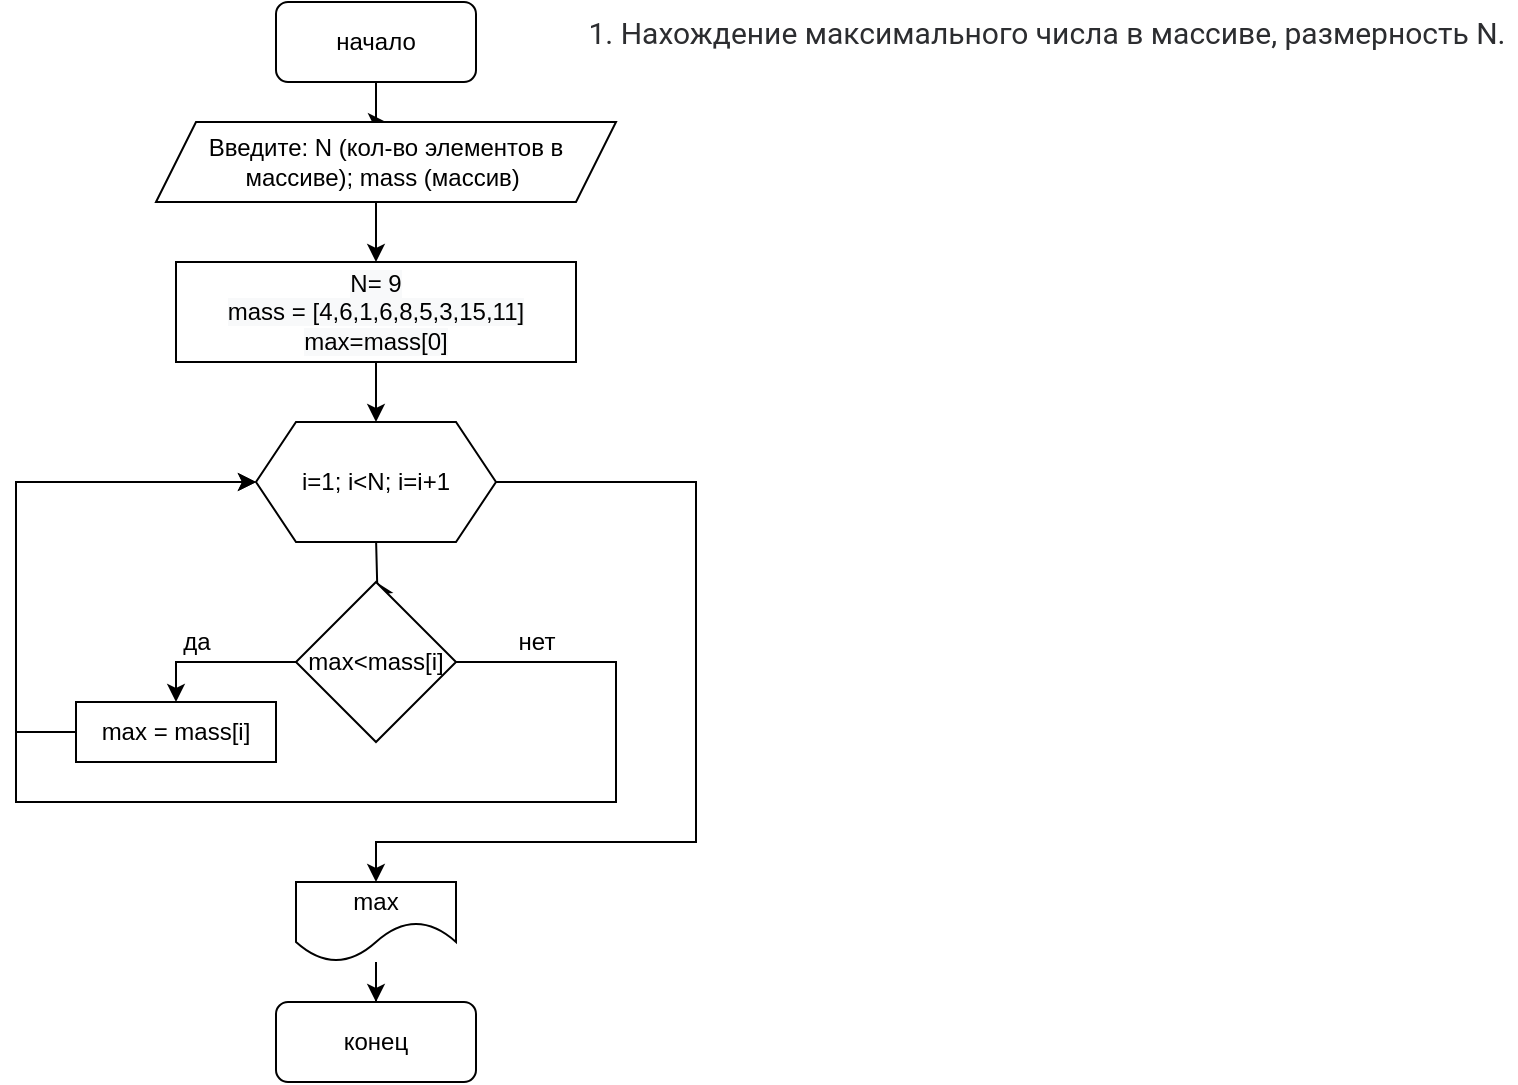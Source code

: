 <mxfile version="20.0.3" type="device" pages="4"><diagram id="3DwCySLAdYlmJS4iVAe9" name="Page-1"><mxGraphModel dx="1021" dy="529" grid="1" gridSize="10" guides="1" tooltips="1" connect="1" arrows="1" fold="1" page="1" pageScale="1" pageWidth="827" pageHeight="1169" math="0" shadow="0"><root><mxCell id="0"/><mxCell id="1" parent="0"/><mxCell id="kq9u47kzN9YwB8F9-LhA-1" value="&lt;span style=&quot;color: rgb(44, 45, 48); font-family: Roboto, &amp;quot;San Francisco&amp;quot;, &amp;quot;Helvetica Neue&amp;quot;, Helvetica, Arial; font-size: 15px; text-align: start; background-color: rgb(255, 255, 255);&quot;&gt;1. Нахождение максимального числа в массиве, размерность N.&lt;/span&gt;" style="text;html=1;align=center;verticalAlign=middle;resizable=0;points=[];autosize=1;strokeColor=none;fillColor=none;" vertex="1" parent="1"><mxGeometry x="340" y="20" width="470" height="30" as="geometry"/></mxCell><mxCell id="kq9u47kzN9YwB8F9-LhA-6" value="" style="edgeStyle=orthogonalEdgeStyle;rounded=0;orthogonalLoop=1;jettySize=auto;html=1;" edge="1" parent="1" source="kq9u47kzN9YwB8F9-LhA-2" target="kq9u47kzN9YwB8F9-LhA-3"><mxGeometry relative="1" as="geometry"/></mxCell><mxCell id="kq9u47kzN9YwB8F9-LhA-2" value="начало" style="rounded=1;whiteSpace=wrap;html=1;" vertex="1" parent="1"><mxGeometry x="190" y="20" width="100" height="40" as="geometry"/></mxCell><mxCell id="kq9u47kzN9YwB8F9-LhA-20" style="edgeStyle=orthogonalEdgeStyle;rounded=0;orthogonalLoop=1;jettySize=auto;html=1;exitX=0.5;exitY=1;exitDx=0;exitDy=0;entryX=0.5;entryY=0;entryDx=0;entryDy=0;" edge="1" parent="1" source="kq9u47kzN9YwB8F9-LhA-3" target="kq9u47kzN9YwB8F9-LhA-18"><mxGeometry relative="1" as="geometry"/></mxCell><mxCell id="kq9u47kzN9YwB8F9-LhA-3" value="Введите: N (кол-во элементов в массиве); mass (массив)&amp;nbsp;" style="shape=parallelogram;perimeter=parallelogramPerimeter;whiteSpace=wrap;html=1;fixedSize=1;" vertex="1" parent="1"><mxGeometry x="130" y="80" width="230" height="40" as="geometry"/></mxCell><mxCell id="kq9u47kzN9YwB8F9-LhA-8" value="" style="edgeStyle=orthogonalEdgeStyle;rounded=0;orthogonalLoop=1;jettySize=auto;html=1;" edge="1" parent="1" target="kq9u47kzN9YwB8F9-LhA-5"><mxGeometry relative="1" as="geometry"><mxPoint x="240.059" y="290" as="sourcePoint"/></mxGeometry></mxCell><mxCell id="kq9u47kzN9YwB8F9-LhA-15" style="edgeStyle=orthogonalEdgeStyle;rounded=0;orthogonalLoop=1;jettySize=auto;html=1;exitX=1;exitY=0.5;exitDx=0;exitDy=0;entryX=0.5;entryY=0;entryDx=0;entryDy=0;" edge="1" parent="1" target="kq9u47kzN9YwB8F9-LhA-14"><mxGeometry relative="1" as="geometry"><mxPoint x="300" y="260" as="sourcePoint"/><Array as="points"><mxPoint x="400" y="260"/><mxPoint x="400" y="440"/><mxPoint x="240" y="440"/></Array></mxGeometry></mxCell><mxCell id="kq9u47kzN9YwB8F9-LhA-4" value="i=1; i&amp;lt;N; i=i+1" style="shape=hexagon;perimeter=hexagonPerimeter2;whiteSpace=wrap;html=1;fixedSize=1;" vertex="1" parent="1"><mxGeometry x="180" y="230" width="120" height="60" as="geometry"/></mxCell><mxCell id="kq9u47kzN9YwB8F9-LhA-10" style="edgeStyle=orthogonalEdgeStyle;rounded=0;orthogonalLoop=1;jettySize=auto;html=1;exitX=0;exitY=0.5;exitDx=0;exitDy=0;" edge="1" parent="1" source="kq9u47kzN9YwB8F9-LhA-5" target="kq9u47kzN9YwB8F9-LhA-9"><mxGeometry relative="1" as="geometry"><Array as="points"><mxPoint x="140" y="350"/></Array></mxGeometry></mxCell><mxCell id="kq9u47kzN9YwB8F9-LhA-12" style="edgeStyle=orthogonalEdgeStyle;rounded=0;orthogonalLoop=1;jettySize=auto;html=1;exitX=1;exitY=0.5;exitDx=0;exitDy=0;entryX=0;entryY=0.5;entryDx=0;entryDy=0;" edge="1" parent="1" source="kq9u47kzN9YwB8F9-LhA-5"><mxGeometry relative="1" as="geometry"><mxPoint x="180" y="260" as="targetPoint"/><Array as="points"><mxPoint x="360" y="350"/><mxPoint x="360" y="420"/><mxPoint x="60" y="420"/><mxPoint x="60" y="260"/></Array></mxGeometry></mxCell><mxCell id="kq9u47kzN9YwB8F9-LhA-5" value="max&amp;lt;mass[i]" style="rhombus;whiteSpace=wrap;html=1;" vertex="1" parent="1"><mxGeometry x="200" y="310" width="80" height="80" as="geometry"/></mxCell><mxCell id="cxjrA_2qv0jRKxKtHUlg-3" style="edgeStyle=orthogonalEdgeStyle;rounded=0;orthogonalLoop=1;jettySize=auto;html=1;exitX=0;exitY=0.5;exitDx=0;exitDy=0;entryX=0;entryY=0.5;entryDx=0;entryDy=0;" edge="1" parent="1" source="kq9u47kzN9YwB8F9-LhA-9" target="kq9u47kzN9YwB8F9-LhA-4"><mxGeometry relative="1" as="geometry"><Array as="points"><mxPoint x="60" y="385"/><mxPoint x="60" y="260"/></Array></mxGeometry></mxCell><mxCell id="kq9u47kzN9YwB8F9-LhA-9" value="max = mass[i]" style="rounded=0;whiteSpace=wrap;html=1;" vertex="1" parent="1"><mxGeometry x="90" y="370" width="100" height="30" as="geometry"/></mxCell><mxCell id="kq9u47kzN9YwB8F9-LhA-11" value="да" style="text;html=1;align=center;verticalAlign=middle;resizable=0;points=[];autosize=1;strokeColor=none;fillColor=none;" vertex="1" parent="1"><mxGeometry x="130" y="325" width="40" height="30" as="geometry"/></mxCell><mxCell id="kq9u47kzN9YwB8F9-LhA-13" value="нет" style="text;html=1;align=center;verticalAlign=middle;resizable=0;points=[];autosize=1;strokeColor=none;fillColor=none;" vertex="1" parent="1"><mxGeometry x="300" y="325" width="40" height="30" as="geometry"/></mxCell><mxCell id="kq9u47kzN9YwB8F9-LhA-17" value="" style="edgeStyle=orthogonalEdgeStyle;rounded=0;orthogonalLoop=1;jettySize=auto;html=1;" edge="1" parent="1" source="kq9u47kzN9YwB8F9-LhA-14" target="kq9u47kzN9YwB8F9-LhA-16"><mxGeometry relative="1" as="geometry"/></mxCell><mxCell id="kq9u47kzN9YwB8F9-LhA-14" value="max" style="shape=document;whiteSpace=wrap;html=1;boundedLbl=1;size=0.5;" vertex="1" parent="1"><mxGeometry x="200" y="460" width="80" height="40" as="geometry"/></mxCell><mxCell id="kq9u47kzN9YwB8F9-LhA-16" value="конец" style="rounded=1;whiteSpace=wrap;html=1;" vertex="1" parent="1"><mxGeometry x="190" y="520" width="100" height="40" as="geometry"/></mxCell><mxCell id="kq9u47kzN9YwB8F9-LhA-21" style="edgeStyle=orthogonalEdgeStyle;rounded=0;orthogonalLoop=1;jettySize=auto;html=1;exitX=0.5;exitY=1;exitDx=0;exitDy=0;entryX=0.5;entryY=0;entryDx=0;entryDy=0;" edge="1" parent="1" source="kq9u47kzN9YwB8F9-LhA-18" target="kq9u47kzN9YwB8F9-LhA-4"><mxGeometry relative="1" as="geometry"/></mxCell><mxCell id="kq9u47kzN9YwB8F9-LhA-18" value="&lt;span style=&quot;color: rgb(0, 0, 0); font-family: Helvetica; font-size: 12px; font-style: normal; font-variant-ligatures: normal; font-variant-caps: normal; font-weight: 400; letter-spacing: normal; orphans: 2; text-align: center; text-indent: 0px; text-transform: none; widows: 2; word-spacing: 0px; -webkit-text-stroke-width: 0px; background-color: rgb(248, 249, 250); text-decoration-thickness: initial; text-decoration-style: initial; text-decoration-color: initial; float: none; display: inline !important;&quot;&gt;N= 9&lt;br&gt;mass = [4,6,1,6,8,5,3,15,11]&lt;br&gt;max=mass[0]&lt;/span&gt;" style="rounded=0;whiteSpace=wrap;html=1;" vertex="1" parent="1"><mxGeometry x="140" y="150" width="200" height="50" as="geometry"/></mxCell></root></mxGraphModel></diagram><diagram id="uvHDmbWMEAxGuCZAhjIv" name="Page-2"><mxGraphModel dx="1021" dy="529" grid="1" gridSize="10" guides="1" tooltips="1" connect="1" arrows="1" fold="1" page="1" pageScale="1" pageWidth="827" pageHeight="1169" math="0" shadow="0"><root><mxCell id="0"/><mxCell id="1" parent="0"/><mxCell id="F6euMaepIHrZbRWeHt6w-1" value="&lt;span style=&quot;color: rgb(44, 45, 48); font-family: Roboto, &amp;quot;San Francisco&amp;quot;, &amp;quot;Helvetica Neue&amp;quot;, Helvetica, Arial; font-size: 15px; text-align: start; background-color: rgb(255, 255, 255);&quot;&gt;2. Нахождение минимального числа по значению в массиве.&lt;/span&gt;" style="text;html=1;align=center;verticalAlign=middle;resizable=0;points=[];autosize=1;strokeColor=none;fillColor=none;" vertex="1" parent="1"><mxGeometry x="377" y="20" width="450" height="30" as="geometry"/></mxCell><mxCell id="nj6j7Ai-HkcNrD2VnpUM-2" style="edgeStyle=orthogonalEdgeStyle;rounded=0;orthogonalLoop=1;jettySize=auto;html=1;exitX=0.5;exitY=1;exitDx=0;exitDy=0;entryX=0.5;entryY=0;entryDx=0;entryDy=0;" edge="1" source="nj6j7Ai-HkcNrD2VnpUM-3" target="nj6j7Ai-HkcNrD2VnpUM-17" parent="1"><mxGeometry relative="1" as="geometry"/></mxCell><mxCell id="nj6j7Ai-HkcNrD2VnpUM-3" value="Введите: N (кол-во элементов в массиве); mass (массив)&amp;nbsp;" style="shape=parallelogram;perimeter=parallelogramPerimeter;whiteSpace=wrap;html=1;fixedSize=1;" vertex="1" parent="1"><mxGeometry x="155" y="70" width="230" height="40" as="geometry"/></mxCell><mxCell id="nj6j7Ai-HkcNrD2VnpUM-4" value="" style="edgeStyle=orthogonalEdgeStyle;rounded=0;orthogonalLoop=1;jettySize=auto;html=1;" edge="1" target="nj6j7Ai-HkcNrD2VnpUM-9" parent="1"><mxGeometry relative="1" as="geometry"><mxPoint x="270.059" y="260" as="sourcePoint"/></mxGeometry></mxCell><mxCell id="nj6j7Ai-HkcNrD2VnpUM-5" style="edgeStyle=orthogonalEdgeStyle;rounded=0;orthogonalLoop=1;jettySize=auto;html=1;exitX=1;exitY=0.5;exitDx=0;exitDy=0;entryX=0.5;entryY=0;entryDx=0;entryDy=0;" edge="1" target="nj6j7Ai-HkcNrD2VnpUM-14" parent="1"><mxGeometry relative="1" as="geometry"><mxPoint x="330" y="230" as="sourcePoint"/><Array as="points"><mxPoint x="430" y="230"/><mxPoint x="430" y="410"/><mxPoint x="270" y="410"/></Array></mxGeometry></mxCell><mxCell id="nj6j7Ai-HkcNrD2VnpUM-6" value="i=1; i&amp;lt;N; i=i+1" style="shape=hexagon;perimeter=hexagonPerimeter2;whiteSpace=wrap;html=1;fixedSize=1;" vertex="1" parent="1"><mxGeometry x="210" y="200" width="120" height="60" as="geometry"/></mxCell><mxCell id="nj6j7Ai-HkcNrD2VnpUM-7" style="edgeStyle=orthogonalEdgeStyle;rounded=0;orthogonalLoop=1;jettySize=auto;html=1;exitX=0;exitY=0.5;exitDx=0;exitDy=0;" edge="1" source="nj6j7Ai-HkcNrD2VnpUM-9" target="nj6j7Ai-HkcNrD2VnpUM-10" parent="1"><mxGeometry relative="1" as="geometry"><Array as="points"><mxPoint x="170" y="320"/></Array></mxGeometry></mxCell><mxCell id="nj6j7Ai-HkcNrD2VnpUM-8" style="edgeStyle=orthogonalEdgeStyle;rounded=0;orthogonalLoop=1;jettySize=auto;html=1;exitX=1;exitY=0.5;exitDx=0;exitDy=0;entryX=0;entryY=0.5;entryDx=0;entryDy=0;" edge="1" source="nj6j7Ai-HkcNrD2VnpUM-9" parent="1"><mxGeometry relative="1" as="geometry"><mxPoint x="210" y="230" as="targetPoint"/><Array as="points"><mxPoint x="390" y="320"/><mxPoint x="390" y="390"/><mxPoint x="90" y="390"/><mxPoint x="90" y="230"/></Array></mxGeometry></mxCell><mxCell id="nj6j7Ai-HkcNrD2VnpUM-9" value="min &amp;gt; |mass[i]|" style="rhombus;whiteSpace=wrap;html=1;" vertex="1" parent="1"><mxGeometry x="210" y="280" width="120" height="80" as="geometry"/></mxCell><mxCell id="7dLCg1QWcvpJcIxfToH0-1" style="edgeStyle=orthogonalEdgeStyle;rounded=0;orthogonalLoop=1;jettySize=auto;html=1;exitX=0;exitY=0.5;exitDx=0;exitDy=0;entryX=0;entryY=0.5;entryDx=0;entryDy=0;" edge="1" parent="1" source="nj6j7Ai-HkcNrD2VnpUM-10" target="nj6j7Ai-HkcNrD2VnpUM-6"><mxGeometry relative="1" as="geometry"><Array as="points"><mxPoint x="90" y="355"/><mxPoint x="90" y="230"/></Array></mxGeometry></mxCell><mxCell id="nj6j7Ai-HkcNrD2VnpUM-10" value="min = |mass[i]|" style="rounded=0;whiteSpace=wrap;html=1;" vertex="1" parent="1"><mxGeometry x="120" y="340" width="100" height="30" as="geometry"/></mxCell><mxCell id="nj6j7Ai-HkcNrD2VnpUM-11" value="да" style="text;html=1;align=center;verticalAlign=middle;resizable=0;points=[];autosize=1;strokeColor=none;fillColor=none;" vertex="1" parent="1"><mxGeometry x="170" y="295" width="40" height="30" as="geometry"/></mxCell><mxCell id="nj6j7Ai-HkcNrD2VnpUM-12" value="нет" style="text;html=1;align=center;verticalAlign=middle;resizable=0;points=[];autosize=1;strokeColor=none;fillColor=none;" vertex="1" parent="1"><mxGeometry x="330" y="295" width="40" height="30" as="geometry"/></mxCell><mxCell id="nj6j7Ai-HkcNrD2VnpUM-13" value="" style="edgeStyle=orthogonalEdgeStyle;rounded=0;orthogonalLoop=1;jettySize=auto;html=1;" edge="1" source="nj6j7Ai-HkcNrD2VnpUM-14" target="nj6j7Ai-HkcNrD2VnpUM-15" parent="1"><mxGeometry relative="1" as="geometry"/></mxCell><mxCell id="nj6j7Ai-HkcNrD2VnpUM-14" value="min" style="shape=document;whiteSpace=wrap;html=1;boundedLbl=1;size=0.5;" vertex="1" parent="1"><mxGeometry x="230" y="430" width="80" height="40" as="geometry"/></mxCell><mxCell id="nj6j7Ai-HkcNrD2VnpUM-15" value="конец" style="rounded=1;whiteSpace=wrap;html=1;" vertex="1" parent="1"><mxGeometry x="220" y="490" width="100" height="40" as="geometry"/></mxCell><mxCell id="nj6j7Ai-HkcNrD2VnpUM-16" style="edgeStyle=orthogonalEdgeStyle;rounded=0;orthogonalLoop=1;jettySize=auto;html=1;exitX=0.5;exitY=1;exitDx=0;exitDy=0;entryX=0.5;entryY=0;entryDx=0;entryDy=0;" edge="1" source="nj6j7Ai-HkcNrD2VnpUM-17" target="nj6j7Ai-HkcNrD2VnpUM-6" parent="1"><mxGeometry relative="1" as="geometry"/></mxCell><mxCell id="nj6j7Ai-HkcNrD2VnpUM-17" value="&lt;span style=&quot;color: rgb(0, 0, 0); font-family: Helvetica; font-size: 12px; font-style: normal; font-variant-ligatures: normal; font-variant-caps: normal; font-weight: 400; letter-spacing: normal; orphans: 2; text-align: center; text-indent: 0px; text-transform: none; widows: 2; word-spacing: 0px; -webkit-text-stroke-width: 0px; background-color: rgb(248, 249, 250); text-decoration-thickness: initial; text-decoration-style: initial; text-decoration-color: initial; float: none; display: inline !important;&quot;&gt;N= 9&lt;br&gt;mass = [4,6,1,6,8,5,3,15,11]&lt;br&gt;min = |mass[0]|&lt;/span&gt;" style="rounded=0;whiteSpace=wrap;html=1;" vertex="1" parent="1"><mxGeometry x="170" y="130" width="200" height="50" as="geometry"/></mxCell><mxCell id="nj6j7Ai-HkcNrD2VnpUM-19" style="edgeStyle=orthogonalEdgeStyle;rounded=0;orthogonalLoop=1;jettySize=auto;html=1;exitX=0.5;exitY=1;exitDx=0;exitDy=0;entryX=0.5;entryY=0;entryDx=0;entryDy=0;" edge="1" parent="1" source="nj6j7Ai-HkcNrD2VnpUM-18" target="nj6j7Ai-HkcNrD2VnpUM-3"><mxGeometry relative="1" as="geometry"/></mxCell><mxCell id="nj6j7Ai-HkcNrD2VnpUM-18" value="начало" style="rounded=1;whiteSpace=wrap;html=1;" vertex="1" parent="1"><mxGeometry x="225" y="10" width="90" height="40" as="geometry"/></mxCell></root></mxGraphModel></diagram><diagram id="uLi3zaBiQ5-VPFPlOKIS" name="Page-3"><mxGraphModel dx="1021" dy="529" grid="1" gridSize="10" guides="1" tooltips="1" connect="1" arrows="1" fold="1" page="1" pageScale="1" pageWidth="827" pageHeight="1169" math="0" shadow="0"><root><mxCell id="0"/><mxCell id="1" parent="0"/><mxCell id="q6O0CVZ61pForQQvbJ4t-1" value="&lt;span style=&quot;color: rgb(44, 45, 48); font-family: Roboto, &amp;quot;San Francisco&amp;quot;, &amp;quot;Helvetica Neue&amp;quot;, Helvetica, Arial; font-size: 15px; text-align: start; background-color: rgb(255, 255, 255);&quot;&gt;3. Найти среднее арифметическое среди всех элементов массива.&lt;/span&gt;" style="text;html=1;align=center;verticalAlign=middle;resizable=0;points=[];autosize=1;strokeColor=none;fillColor=none;" vertex="1" parent="1"><mxGeometry x="320" y="20" width="490" height="30" as="geometry"/></mxCell><mxCell id="BQE27DDWrET2AKJ0tYLX-1" style="edgeStyle=orthogonalEdgeStyle;rounded=0;orthogonalLoop=1;jettySize=auto;html=1;exitX=0.5;exitY=1;exitDx=0;exitDy=0;entryX=0.5;entryY=0;entryDx=0;entryDy=0;" edge="1" parent="1" source="BQE27DDWrET2AKJ0tYLX-2" target="BQE27DDWrET2AKJ0tYLX-16"><mxGeometry relative="1" as="geometry"/></mxCell><mxCell id="BQE27DDWrET2AKJ0tYLX-2" value="Введите: N (кол-во элементов в массиве); mass (массив)&amp;nbsp;" style="shape=parallelogram;perimeter=parallelogramPerimeter;whiteSpace=wrap;html=1;fixedSize=1;" vertex="1" parent="1"><mxGeometry x="115" y="70" width="230" height="40" as="geometry"/></mxCell><mxCell id="BQE27DDWrET2AKJ0tYLX-3" value="" style="edgeStyle=orthogonalEdgeStyle;rounded=0;orthogonalLoop=1;jettySize=auto;html=1;" edge="1" parent="1" target="BQE27DDWrET2AKJ0tYLX-8"><mxGeometry relative="1" as="geometry"><mxPoint x="230.059" y="260" as="sourcePoint"/></mxGeometry></mxCell><mxCell id="BQE27DDWrET2AKJ0tYLX-4" style="edgeStyle=orthogonalEdgeStyle;rounded=0;orthogonalLoop=1;jettySize=auto;html=1;exitX=1;exitY=0.5;exitDx=0;exitDy=0;" edge="1" parent="1"><mxGeometry relative="1" as="geometry"><mxPoint x="290" y="230" as="sourcePoint"/><Array as="points"><mxPoint x="390" y="230"/><mxPoint x="390" y="360"/><mxPoint x="230" y="360"/></Array><mxPoint x="230" y="380" as="targetPoint"/></mxGeometry></mxCell><mxCell id="BQE27DDWrET2AKJ0tYLX-5" value="i=0; i&amp;lt;N; i=i+1" style="shape=hexagon;perimeter=hexagonPerimeter2;whiteSpace=wrap;html=1;fixedSize=1;" vertex="1" parent="1"><mxGeometry x="170" y="200" width="120" height="60" as="geometry"/></mxCell><mxCell id="BQE27DDWrET2AKJ0tYLX-7" style="edgeStyle=orthogonalEdgeStyle;rounded=0;orthogonalLoop=1;jettySize=auto;html=1;exitX=1;exitY=0.5;exitDx=0;exitDy=0;entryX=0;entryY=0.5;entryDx=0;entryDy=0;" edge="1" parent="1" source="BQE27DDWrET2AKJ0tYLX-8"><mxGeometry relative="1" as="geometry"><mxPoint x="170" y="230" as="targetPoint"/><Array as="points"><mxPoint x="350" y="310"/><mxPoint x="350" y="350"/><mxPoint x="50" y="350"/><mxPoint x="50" y="230"/></Array></mxGeometry></mxCell><mxCell id="BQE27DDWrET2AKJ0tYLX-8" value="sum = sum + mass[I]" style="rhombus;whiteSpace=wrap;html=1;" vertex="1" parent="1"><mxGeometry x="160" y="280" width="140" height="60" as="geometry"/></mxCell><mxCell id="BQE27DDWrET2AKJ0tYLX-12" value="" style="edgeStyle=orthogonalEdgeStyle;rounded=0;orthogonalLoop=1;jettySize=auto;html=1;" edge="1" parent="1" source="BQE27DDWrET2AKJ0tYLX-13" target="BQE27DDWrET2AKJ0tYLX-14"><mxGeometry relative="1" as="geometry"/></mxCell><mxCell id="BQE27DDWrET2AKJ0tYLX-13" value="SA" style="shape=document;whiteSpace=wrap;html=1;boundedLbl=1;size=0.5;" vertex="1" parent="1"><mxGeometry x="190" y="430" width="80" height="50" as="geometry"/></mxCell><mxCell id="BQE27DDWrET2AKJ0tYLX-14" value="конец" style="rounded=1;whiteSpace=wrap;html=1;" vertex="1" parent="1"><mxGeometry x="180" y="490" width="100" height="40" as="geometry"/></mxCell><mxCell id="BQE27DDWrET2AKJ0tYLX-15" style="edgeStyle=orthogonalEdgeStyle;rounded=0;orthogonalLoop=1;jettySize=auto;html=1;exitX=0.5;exitY=1;exitDx=0;exitDy=0;entryX=0.5;entryY=0;entryDx=0;entryDy=0;" edge="1" parent="1" source="BQE27DDWrET2AKJ0tYLX-16" target="BQE27DDWrET2AKJ0tYLX-5"><mxGeometry relative="1" as="geometry"/></mxCell><mxCell id="BQE27DDWrET2AKJ0tYLX-16" value="&lt;span style=&quot;color: rgb(0, 0, 0); font-family: Helvetica; font-size: 12px; font-style: normal; font-variant-ligatures: normal; font-variant-caps: normal; font-weight: 400; letter-spacing: normal; orphans: 2; text-align: center; text-indent: 0px; text-transform: none; widows: 2; word-spacing: 0px; -webkit-text-stroke-width: 0px; background-color: rgb(248, 249, 250); text-decoration-thickness: initial; text-decoration-style: initial; text-decoration-color: initial; float: none; display: inline !important;&quot;&gt;N= 9&lt;br&gt;mass = [4,6,1,6,8,5,3,15,11]&lt;br&gt;&lt;/span&gt;" style="rounded=0;whiteSpace=wrap;html=1;" vertex="1" parent="1"><mxGeometry x="130" y="130" width="200" height="50" as="geometry"/></mxCell><mxCell id="BQE27DDWrET2AKJ0tYLX-17" style="edgeStyle=orthogonalEdgeStyle;rounded=0;orthogonalLoop=1;jettySize=auto;html=1;exitX=0.5;exitY=1;exitDx=0;exitDy=0;entryX=0.5;entryY=0;entryDx=0;entryDy=0;" edge="1" parent="1" source="BQE27DDWrET2AKJ0tYLX-18" target="BQE27DDWrET2AKJ0tYLX-2"><mxGeometry relative="1" as="geometry"/></mxCell><mxCell id="BQE27DDWrET2AKJ0tYLX-18" value="начало" style="rounded=1;whiteSpace=wrap;html=1;" vertex="1" parent="1"><mxGeometry x="185" y="10" width="90" height="40" as="geometry"/></mxCell><mxCell id="BQE27DDWrET2AKJ0tYLX-20" style="edgeStyle=orthogonalEdgeStyle;rounded=0;orthogonalLoop=1;jettySize=auto;html=1;exitX=0.5;exitY=1;exitDx=0;exitDy=0;" edge="1" parent="1" source="BQE27DDWrET2AKJ0tYLX-19" target="BQE27DDWrET2AKJ0tYLX-13"><mxGeometry relative="1" as="geometry"/></mxCell><mxCell id="BQE27DDWrET2AKJ0tYLX-19" value="SA = sum/N" style="rounded=0;whiteSpace=wrap;html=1;" vertex="1" parent="1"><mxGeometry x="170" y="380" width="120" height="30" as="geometry"/></mxCell></root></mxGraphModel></diagram><diagram id="4bpnnVrPX8vXpzit7R5C" name="Page-4"><mxGraphModel dx="1189" dy="616" grid="1" gridSize="10" guides="1" tooltips="1" connect="1" arrows="1" fold="1" page="1" pageScale="1" pageWidth="827" pageHeight="1169" math="0" shadow="0"><root><mxCell id="0"/><mxCell id="1" parent="0"/><mxCell id="wuok5UwbOxRe_xTggStR-18" style="edgeStyle=orthogonalEdgeStyle;rounded=0;orthogonalLoop=1;jettySize=auto;html=1;exitX=0.5;exitY=1;exitDx=0;exitDy=0;entryX=0.5;entryY=0;entryDx=0;entryDy=0;" edge="1" parent="1" source="qTXAEjkvXTfvCDl31d7n-14" target="wuok5UwbOxRe_xTggStR-3"><mxGeometry relative="1" as="geometry"><Array as="points"/></mxGeometry></mxCell><mxCell id="qTXAEjkvXTfvCDl31d7n-14" value="начало" style="rounded=1;whiteSpace=wrap;html=1;" vertex="1" parent="1"><mxGeometry x="195" y="10" width="90" height="40" as="geometry"/></mxCell><mxCell id="qTXAEjkvXTfvCDl31d7n-17" value="&lt;span style=&quot;color: rgb(44, 45, 48); font-family: Roboto, &amp;quot;San Francisco&amp;quot;, &amp;quot;Helvetica Neue&amp;quot;, Helvetica, Arial; font-size: 15px; text-align: start; background-color: rgb(255, 255, 255);&quot;&gt;4. Поменять местами минимальный элемент массива и максимальный&lt;/span&gt;" style="text;html=1;align=center;verticalAlign=middle;resizable=0;points=[];autosize=1;strokeColor=none;fillColor=none;" vertex="1" parent="1"><mxGeometry x="325" y="10" width="520" height="30" as="geometry"/></mxCell><mxCell id="wuok5UwbOxRe_xTggStR-2" style="edgeStyle=orthogonalEdgeStyle;rounded=0;orthogonalLoop=1;jettySize=auto;html=1;exitX=0.5;exitY=1;exitDx=0;exitDy=0;entryX=0.5;entryY=0;entryDx=0;entryDy=0;" edge="1" parent="1" source="wuok5UwbOxRe_xTggStR-3" target="wuok5UwbOxRe_xTggStR-17"><mxGeometry relative="1" as="geometry"/></mxCell><mxCell id="wuok5UwbOxRe_xTggStR-3" value="Введите: N (кол-во элементов в массиве); mass (массив)&amp;nbsp;" style="shape=parallelogram;perimeter=parallelogramPerimeter;whiteSpace=wrap;html=1;fixedSize=1;" vertex="1" parent="1"><mxGeometry x="125" y="70" width="230" height="40" as="geometry"/></mxCell><mxCell id="wuok5UwbOxRe_xTggStR-19" style="edgeStyle=orthogonalEdgeStyle;rounded=0;orthogonalLoop=1;jettySize=auto;html=1;exitX=0.5;exitY=1;exitDx=0;exitDy=0;entryX=0.5;entryY=0;entryDx=0;entryDy=0;" edge="1" parent="1" source="wuok5UwbOxRe_xTggStR-6" target="wuok5UwbOxRe_xTggStR-9"><mxGeometry relative="1" as="geometry"/></mxCell><mxCell id="X4rTBNglmCImxZXUkGrT-11" style="edgeStyle=orthogonalEdgeStyle;rounded=0;orthogonalLoop=1;jettySize=auto;html=1;exitX=1;exitY=0.5;exitDx=0;exitDy=0;entryX=0.5;entryY=0;entryDx=0;entryDy=0;" edge="1" parent="1" source="wuok5UwbOxRe_xTggStR-6" target="X4rTBNglmCImxZXUkGrT-10"><mxGeometry relative="1" as="geometry"/></mxCell><mxCell id="wuok5UwbOxRe_xTggStR-6" value="i=1; i&amp;lt;N; i=i+1" style="shape=hexagon;perimeter=hexagonPerimeter2;whiteSpace=wrap;html=1;fixedSize=1;" vertex="1" parent="1"><mxGeometry x="180" y="200" width="120" height="60" as="geometry"/></mxCell><mxCell id="wuok5UwbOxRe_xTggStR-7" style="edgeStyle=orthogonalEdgeStyle;rounded=0;orthogonalLoop=1;jettySize=auto;html=1;exitX=0;exitY=0.5;exitDx=0;exitDy=0;" edge="1" parent="1" source="wuok5UwbOxRe_xTggStR-9" target="wuok5UwbOxRe_xTggStR-10"><mxGeometry relative="1" as="geometry"><Array as="points"><mxPoint x="150" y="310"/></Array></mxGeometry></mxCell><mxCell id="wuok5UwbOxRe_xTggStR-8" style="edgeStyle=orthogonalEdgeStyle;rounded=0;orthogonalLoop=1;jettySize=auto;html=1;exitX=1;exitY=0.5;exitDx=0;exitDy=0;entryX=0;entryY=0.5;entryDx=0;entryDy=0;" edge="1" parent="1" source="wuok5UwbOxRe_xTggStR-9" target="wuok5UwbOxRe_xTggStR-6"><mxGeometry relative="1" as="geometry"><mxPoint x="180" y="260" as="targetPoint"/><Array as="points"><mxPoint x="340" y="310"/><mxPoint x="340" y="380"/><mxPoint x="80" y="380"/><mxPoint x="80" y="230"/></Array></mxGeometry></mxCell><mxCell id="wuok5UwbOxRe_xTggStR-9" value="max &amp;lt; mass[i]" style="rhombus;whiteSpace=wrap;html=1;" vertex="1" parent="1"><mxGeometry x="195" y="270" width="90" height="80" as="geometry"/></mxCell><mxCell id="ZnMayd3_r2Yst3_4yb2Y-1" style="edgeStyle=orthogonalEdgeStyle;rounded=0;orthogonalLoop=1;jettySize=auto;html=1;exitX=0;exitY=0.5;exitDx=0;exitDy=0;entryX=0;entryY=0.5;entryDx=0;entryDy=0;" edge="1" parent="1" source="wuok5UwbOxRe_xTggStR-10" target="wuok5UwbOxRe_xTggStR-6"><mxGeometry relative="1" as="geometry"><Array as="points"><mxPoint x="80" y="350"/><mxPoint x="80" y="230"/></Array></mxGeometry></mxCell><mxCell id="wuok5UwbOxRe_xTggStR-10" value="max = mass[i]" style="rounded=0;whiteSpace=wrap;html=1;" vertex="1" parent="1"><mxGeometry x="95" y="330" width="100" height="40" as="geometry"/></mxCell><mxCell id="wuok5UwbOxRe_xTggStR-11" value="да" style="text;html=1;align=center;verticalAlign=middle;resizable=0;points=[];autosize=1;strokeColor=none;fillColor=none;" vertex="1" parent="1"><mxGeometry x="150" y="280" width="40" height="30" as="geometry"/></mxCell><mxCell id="wuok5UwbOxRe_xTggStR-12" value="нет" style="text;html=1;align=center;verticalAlign=middle;resizable=0;points=[];autosize=1;strokeColor=none;fillColor=none;" vertex="1" parent="1"><mxGeometry x="290" y="280" width="40" height="30" as="geometry"/></mxCell><mxCell id="wuok5UwbOxRe_xTggStR-15" value="конец" style="rounded=1;whiteSpace=wrap;html=1;" vertex="1" parent="1"><mxGeometry x="470" y="565" width="100" height="40" as="geometry"/></mxCell><mxCell id="wuok5UwbOxRe_xTggStR-16" style="edgeStyle=orthogonalEdgeStyle;rounded=0;orthogonalLoop=1;jettySize=auto;html=1;exitX=0.5;exitY=1;exitDx=0;exitDy=0;entryX=0.5;entryY=0;entryDx=0;entryDy=0;" edge="1" parent="1" source="wuok5UwbOxRe_xTggStR-17" target="wuok5UwbOxRe_xTggStR-6"><mxGeometry relative="1" as="geometry"/></mxCell><mxCell id="wuok5UwbOxRe_xTggStR-17" value="&lt;span style=&quot;color: rgb(0, 0, 0); font-family: Helvetica; font-size: 12px; font-style: normal; font-variant-ligatures: normal; font-variant-caps: normal; font-weight: 400; letter-spacing: normal; orphans: 2; text-align: center; text-indent: 0px; text-transform: none; widows: 2; word-spacing: 0px; -webkit-text-stroke-width: 0px; background-color: rgb(248, 249, 250); text-decoration-thickness: initial; text-decoration-style: initial; text-decoration-color: initial; float: none; display: inline !important;&quot;&gt;N= 9&lt;br&gt;mass = [4,6,1,6,8,5,3,15,11]&lt;br&gt;max = min = mass[0]&lt;/span&gt;" style="rounded=0;whiteSpace=wrap;html=1;" vertex="1" parent="1"><mxGeometry x="140" y="130" width="200" height="50" as="geometry"/></mxCell><mxCell id="X4rTBNglmCImxZXUkGrT-3" style="edgeStyle=orthogonalEdgeStyle;rounded=0;orthogonalLoop=1;jettySize=auto;html=1;exitX=0;exitY=0.5;exitDx=0;exitDy=0;" edge="1" source="X4rTBNglmCImxZXUkGrT-5" parent="1"><mxGeometry relative="1" as="geometry"><mxPoint x="430" y="395" as="targetPoint"/><Array as="points"><mxPoint x="430" y="375"/></Array></mxGeometry></mxCell><mxCell id="X4rTBNglmCImxZXUkGrT-13" style="edgeStyle=orthogonalEdgeStyle;rounded=0;orthogonalLoop=1;jettySize=auto;html=1;exitX=1;exitY=0.5;exitDx=0;exitDy=0;entryX=0;entryY=0.5;entryDx=0;entryDy=0;" edge="1" parent="1" source="X4rTBNglmCImxZXUkGrT-5" target="X4rTBNglmCImxZXUkGrT-10"><mxGeometry relative="1" as="geometry"><mxPoint x="390" y="300" as="targetPoint"/><Array as="points"><mxPoint x="620" y="375"/><mxPoint x="620" y="450"/><mxPoint x="360" y="450"/><mxPoint x="360" y="290"/></Array></mxGeometry></mxCell><mxCell id="X4rTBNglmCImxZXUkGrT-5" value="min &amp;gt; mass[i]" style="rhombus;whiteSpace=wrap;html=1;" vertex="1" parent="1"><mxGeometry x="470" y="335" width="120" height="80" as="geometry"/></mxCell><mxCell id="ZnMayd3_r2Yst3_4yb2Y-3" style="edgeStyle=orthogonalEdgeStyle;rounded=0;orthogonalLoop=1;jettySize=auto;html=1;exitX=0;exitY=0.5;exitDx=0;exitDy=0;entryX=0;entryY=0.5;entryDx=0;entryDy=0;" edge="1" parent="1" source="X4rTBNglmCImxZXUkGrT-6" target="X4rTBNglmCImxZXUkGrT-10"><mxGeometry relative="1" as="geometry"><Array as="points"><mxPoint x="360" y="415"/><mxPoint x="360" y="290"/></Array></mxGeometry></mxCell><mxCell id="X4rTBNglmCImxZXUkGrT-6" value="min = mass[i]" style="rounded=0;whiteSpace=wrap;html=1;" vertex="1" parent="1"><mxGeometry x="380" y="400" width="90" height="30" as="geometry"/></mxCell><mxCell id="X4rTBNglmCImxZXUkGrT-7" value="да" style="text;html=1;align=center;verticalAlign=middle;resizable=0;points=[];autosize=1;strokeColor=none;fillColor=none;" vertex="1" parent="1"><mxGeometry x="430" y="350" width="40" height="30" as="geometry"/></mxCell><mxCell id="X4rTBNglmCImxZXUkGrT-8" value="нет" style="text;html=1;align=center;verticalAlign=middle;resizable=0;points=[];autosize=1;strokeColor=none;fillColor=none;" vertex="1" parent="1"><mxGeometry x="590" y="350" width="40" height="30" as="geometry"/></mxCell><mxCell id="X4rTBNglmCImxZXUkGrT-12" style="edgeStyle=orthogonalEdgeStyle;rounded=0;orthogonalLoop=1;jettySize=auto;html=1;exitX=0.5;exitY=1;exitDx=0;exitDy=0;entryX=0.5;entryY=0;entryDx=0;entryDy=0;" edge="1" parent="1" source="X4rTBNglmCImxZXUkGrT-10" target="X4rTBNglmCImxZXUkGrT-5"><mxGeometry relative="1" as="geometry"/></mxCell><mxCell id="ZnMayd3_r2Yst3_4yb2Y-5" style="edgeStyle=orthogonalEdgeStyle;rounded=0;orthogonalLoop=1;jettySize=auto;html=1;exitX=1;exitY=0.5;exitDx=0;exitDy=0;" edge="1" parent="1" source="X4rTBNglmCImxZXUkGrT-10" target="ZnMayd3_r2Yst3_4yb2Y-4"><mxGeometry relative="1" as="geometry"><Array as="points"><mxPoint x="660" y="290"/><mxPoint x="660" y="470"/><mxPoint x="520" y="470"/></Array></mxGeometry></mxCell><mxCell id="X4rTBNglmCImxZXUkGrT-10" value="i=1; i&amp;lt;N; i=i+1" style="shape=hexagon;perimeter=hexagonPerimeter2;whiteSpace=wrap;html=1;fixedSize=1;" vertex="1" parent="1"><mxGeometry x="470" y="260" width="120" height="60" as="geometry"/></mxCell><mxCell id="ZnMayd3_r2Yst3_4yb2Y-6" style="edgeStyle=orthogonalEdgeStyle;rounded=0;orthogonalLoop=1;jettySize=auto;html=1;exitX=0.5;exitY=1;exitDx=0;exitDy=0;" edge="1" parent="1" source="ZnMayd3_r2Yst3_4yb2Y-4" target="wuok5UwbOxRe_xTggStR-15"><mxGeometry relative="1" as="geometry"/></mxCell><mxCell id="ZnMayd3_r2Yst3_4yb2Y-4" value="x = min [i]&lt;br&gt;min [i] = max [i]&lt;br&gt;max [i] = x" style="rounded=0;whiteSpace=wrap;html=1;" vertex="1" parent="1"><mxGeometry x="460" y="490" width="120" height="60" as="geometry"/></mxCell></root></mxGraphModel></diagram></mxfile>